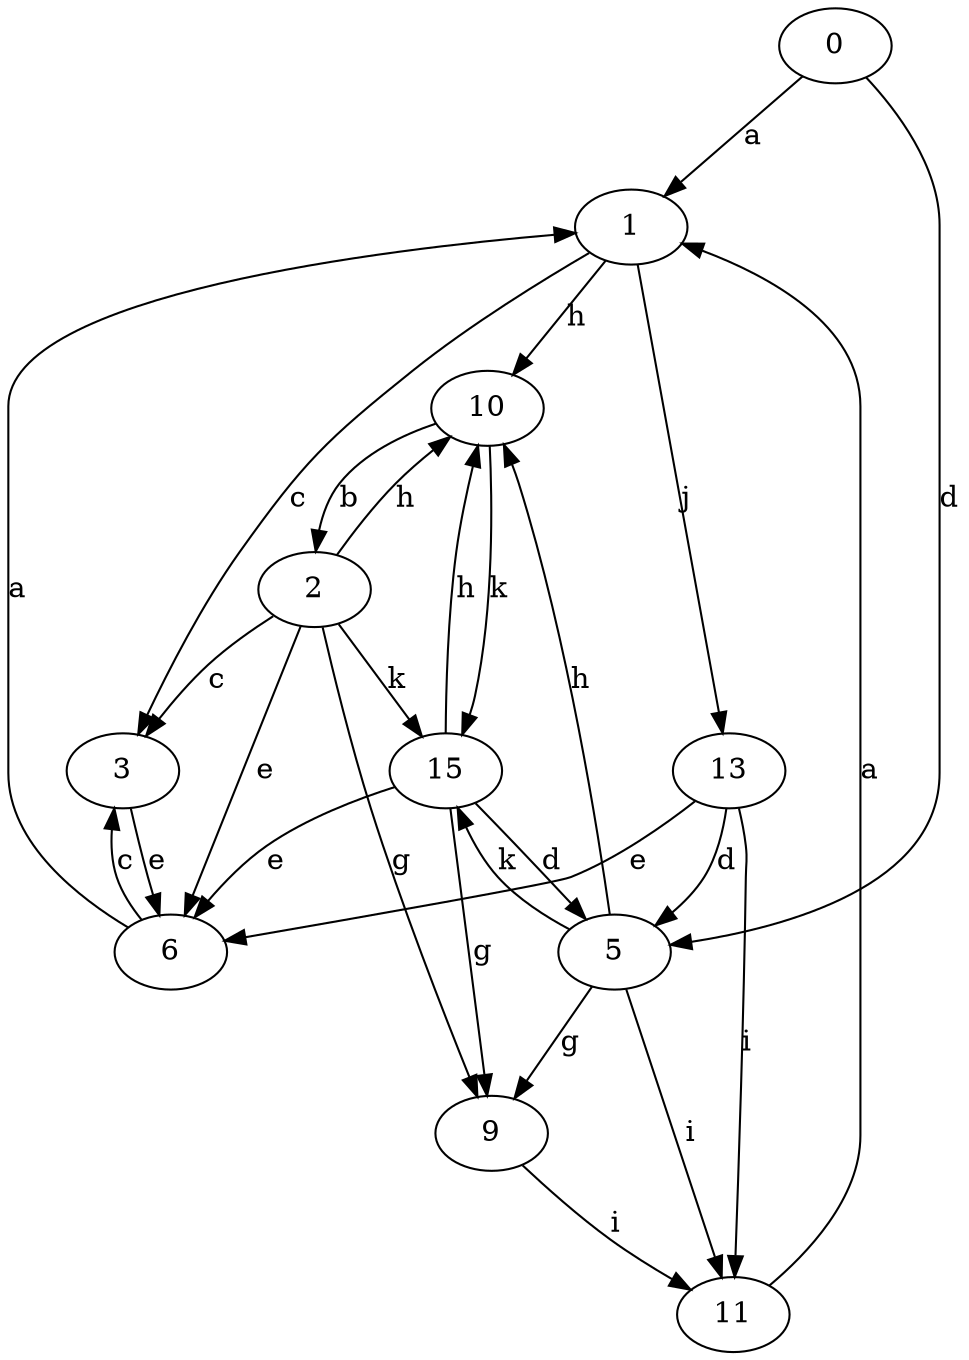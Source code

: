 strict digraph  {
1;
2;
3;
5;
6;
9;
10;
11;
0;
13;
15;
1 -> 3  [label=c];
1 -> 10  [label=h];
1 -> 13  [label=j];
2 -> 3  [label=c];
2 -> 6  [label=e];
2 -> 9  [label=g];
2 -> 10  [label=h];
2 -> 15  [label=k];
3 -> 6  [label=e];
5 -> 9  [label=g];
5 -> 10  [label=h];
5 -> 11  [label=i];
5 -> 15  [label=k];
6 -> 1  [label=a];
6 -> 3  [label=c];
9 -> 11  [label=i];
10 -> 2  [label=b];
10 -> 15  [label=k];
11 -> 1  [label=a];
0 -> 1  [label=a];
0 -> 5  [label=d];
13 -> 5  [label=d];
13 -> 6  [label=e];
13 -> 11  [label=i];
15 -> 5  [label=d];
15 -> 6  [label=e];
15 -> 9  [label=g];
15 -> 10  [label=h];
}
